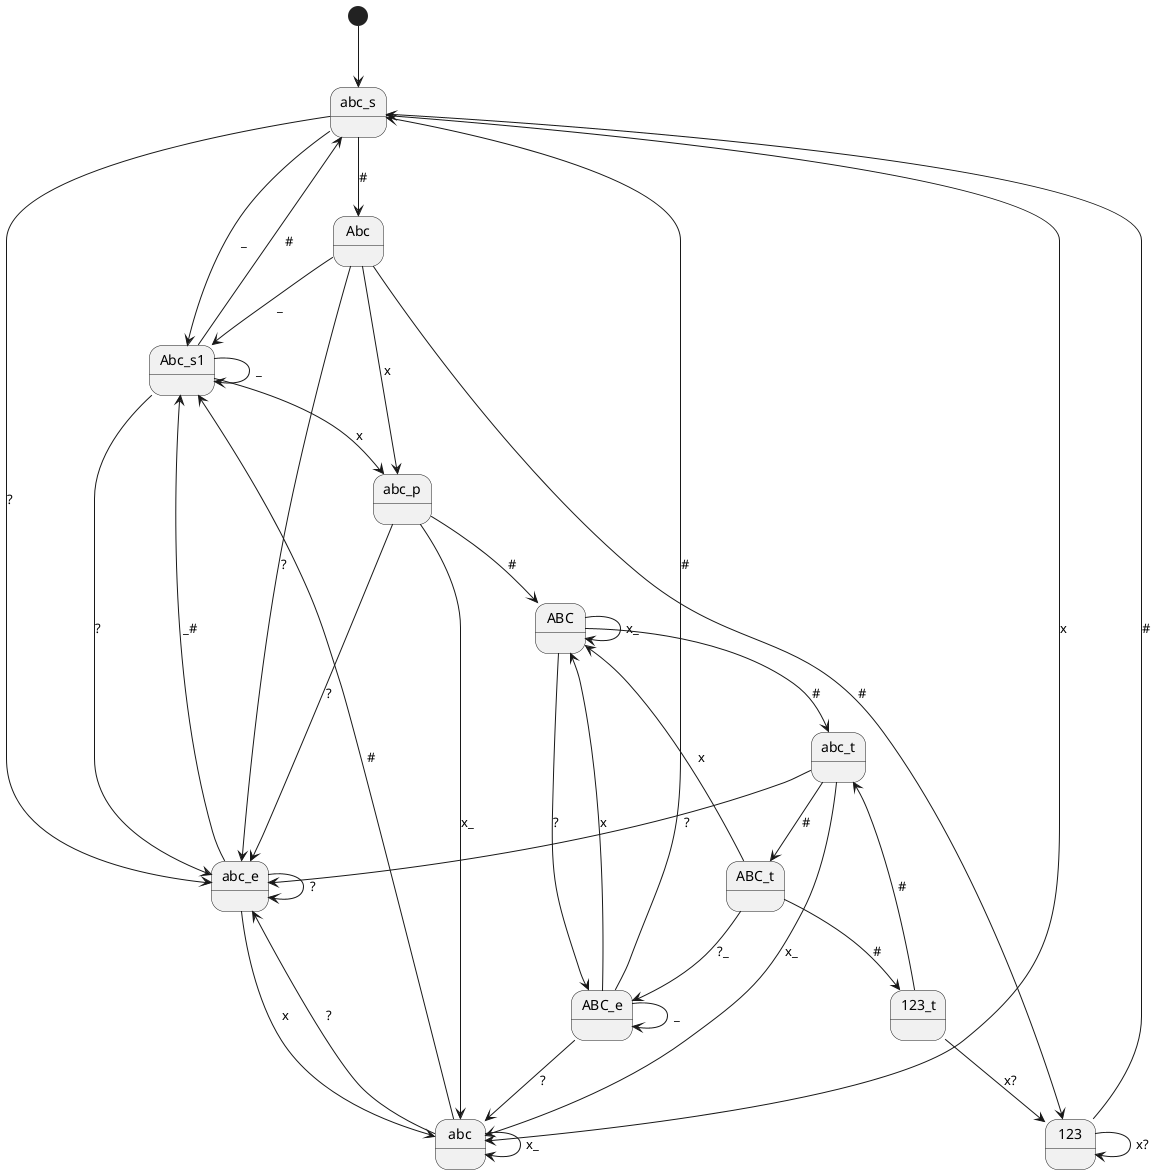 @startuml
'https://plantuml.com/state-diagram
[*] --> abc_s

Abc_s1 --> Abc_s1: _
Abc_s1 --> abc_s: #
Abc_s1 --> abc_p: x
Abc_s1 --> abc_e: ?

abc_s --> abc: x
abc_s --> Abc: #
abc_s --> Abc_s1: _
abc_s --> abc_e: ?

Abc --> abc_p: x
Abc --> 123: #
Abc --> Abc_s1: _
Abc --> abc_e: ?

'_ not possible
123 --> 123: x?
123 --> abc_s: #

abc_p --> ABC: #
abc_p --> abc: x_
abc_p --> abc_e: ?

ABC --> ABC: x_
ABC --> ABC_e: ?
ABC --> abc_t: #

abc_t --> abc: x_
abc_t --> ABC_t: #
abc_t --> abc_e: ?

ABC_t --> 123_t: #
ABC_t --> ABC: x
ABC_t --> ABC_e: ?_

'_ not possible
123_t --> 123: x?
123_t --> abc_t: #

abc --> abc: x_
abc --> Abc_s1: #
abc --> abc_e: ?

ABC_e --> ABC: x
ABC_e --> ABC_e: _
ABC_e --> abc_s: #
ABC_e --> abc: ?

abc_e --> Abc_s1: _#
abc_e --> abc_e: ?
abc_e --> abc: x
@enduml